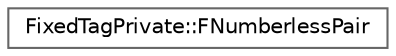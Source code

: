 digraph "Graphical Class Hierarchy"
{
 // INTERACTIVE_SVG=YES
 // LATEX_PDF_SIZE
  bgcolor="transparent";
  edge [fontname=Helvetica,fontsize=10,labelfontname=Helvetica,labelfontsize=10];
  node [fontname=Helvetica,fontsize=10,shape=box,height=0.2,width=0.4];
  rankdir="LR";
  Node0 [id="Node000000",label="FixedTagPrivate::FNumberlessPair",height=0.2,width=0.4,color="grey40", fillcolor="white", style="filled",URL="$da/d76/structFixedTagPrivate_1_1FNumberlessPair.html",tooltip=" "];
}
